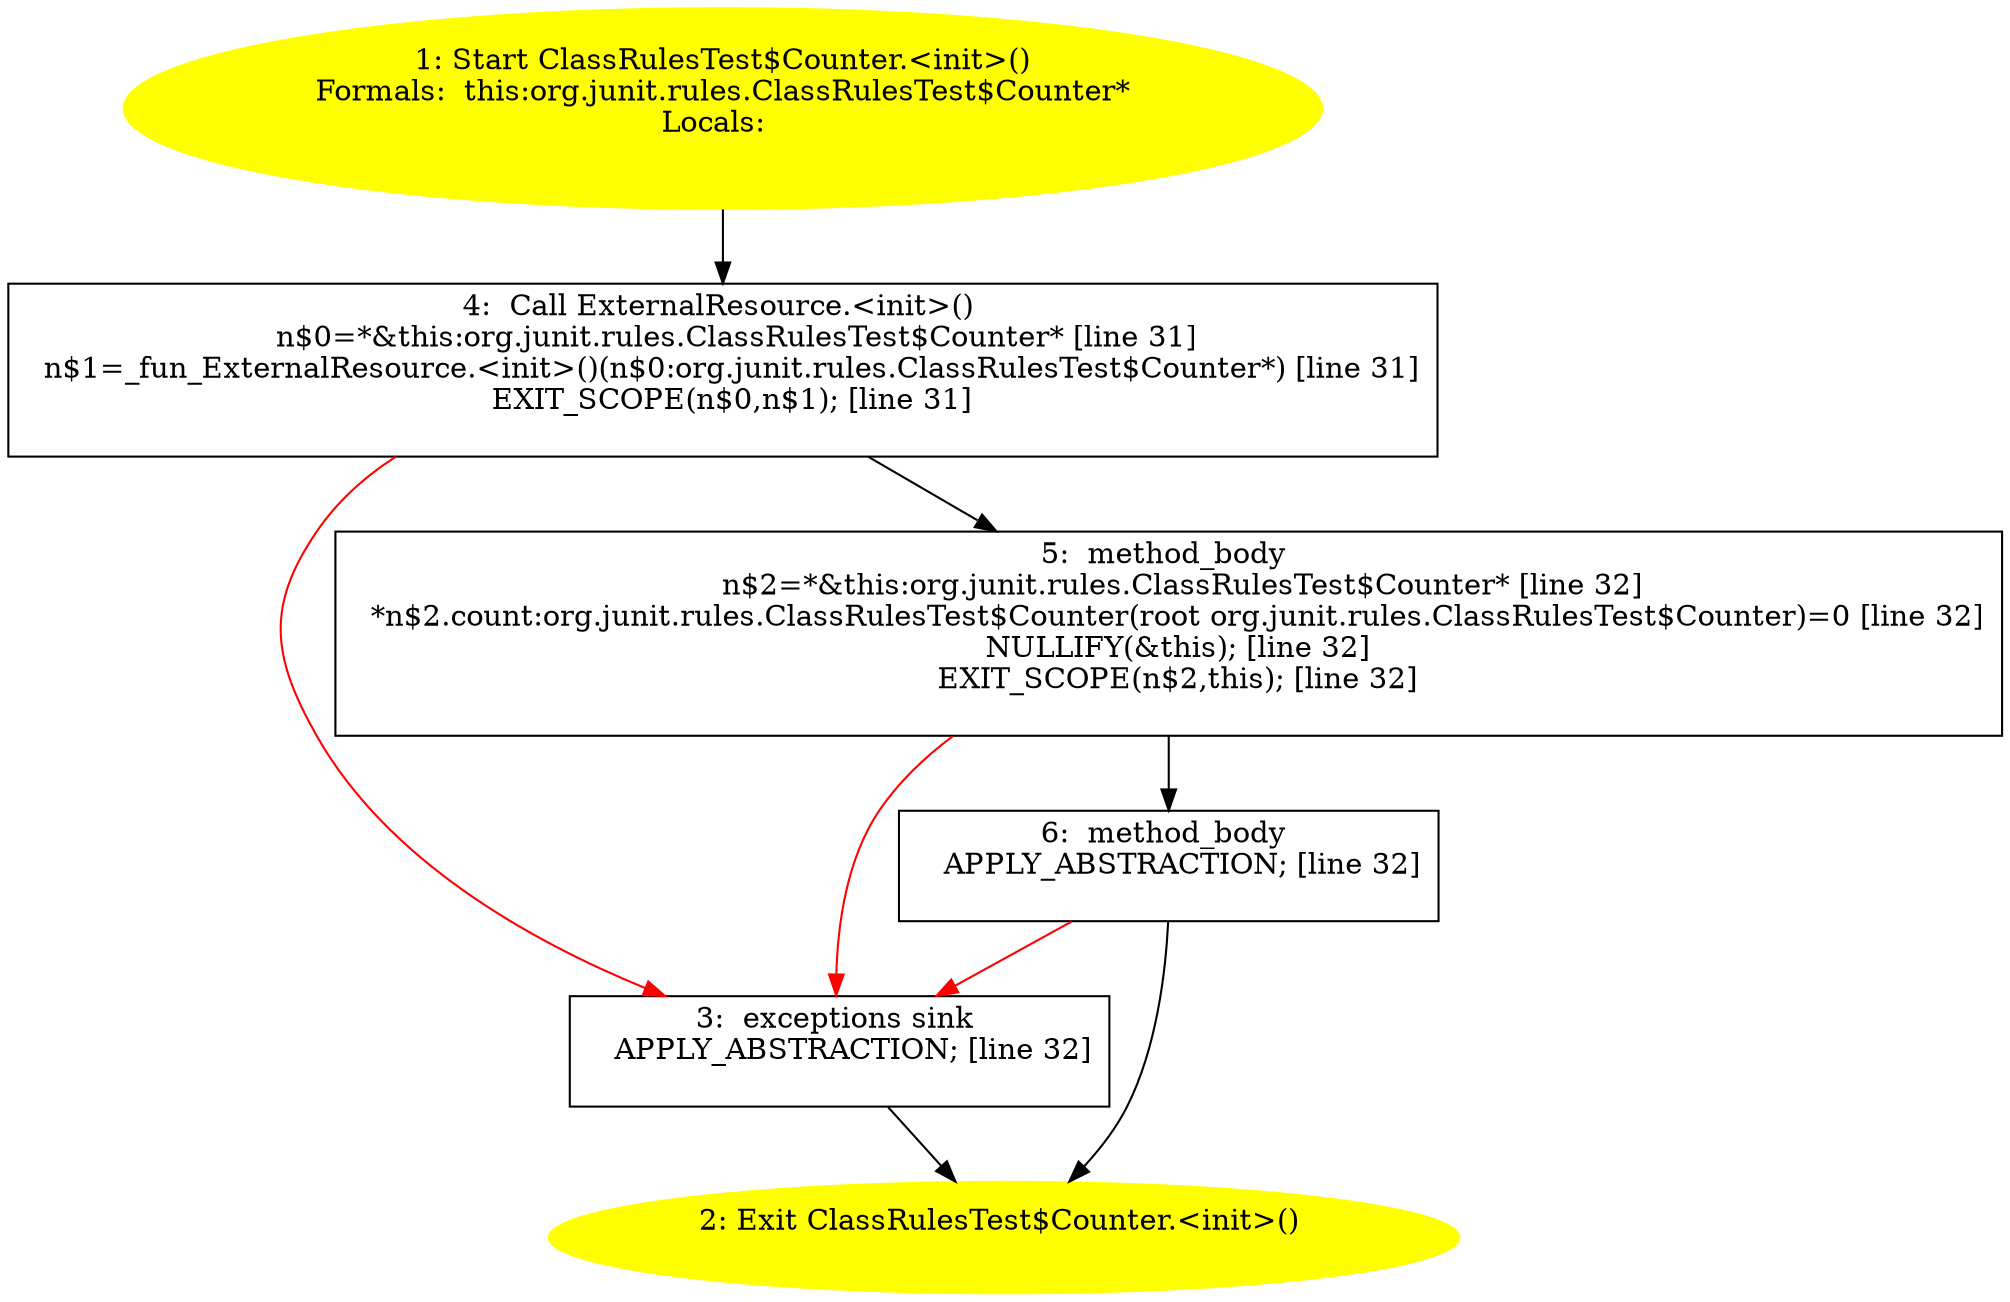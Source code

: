 /* @generated */
digraph cfg {
"org.junit.rules.ClassRulesTest$Counter.<init>().83926ef49e7bdbe567bf1a3f748c23cd_1" [label="1: Start ClassRulesTest$Counter.<init>()\nFormals:  this:org.junit.rules.ClassRulesTest$Counter*\nLocals:  \n  " color=yellow style=filled]
	

	 "org.junit.rules.ClassRulesTest$Counter.<init>().83926ef49e7bdbe567bf1a3f748c23cd_1" -> "org.junit.rules.ClassRulesTest$Counter.<init>().83926ef49e7bdbe567bf1a3f748c23cd_4" ;
"org.junit.rules.ClassRulesTest$Counter.<init>().83926ef49e7bdbe567bf1a3f748c23cd_2" [label="2: Exit ClassRulesTest$Counter.<init>() \n  " color=yellow style=filled]
	

"org.junit.rules.ClassRulesTest$Counter.<init>().83926ef49e7bdbe567bf1a3f748c23cd_3" [label="3:  exceptions sink \n   APPLY_ABSTRACTION; [line 32]\n " shape="box"]
	

	 "org.junit.rules.ClassRulesTest$Counter.<init>().83926ef49e7bdbe567bf1a3f748c23cd_3" -> "org.junit.rules.ClassRulesTest$Counter.<init>().83926ef49e7bdbe567bf1a3f748c23cd_2" ;
"org.junit.rules.ClassRulesTest$Counter.<init>().83926ef49e7bdbe567bf1a3f748c23cd_4" [label="4:  Call ExternalResource.<init>() \n   n$0=*&this:org.junit.rules.ClassRulesTest$Counter* [line 31]\n  n$1=_fun_ExternalResource.<init>()(n$0:org.junit.rules.ClassRulesTest$Counter*) [line 31]\n  EXIT_SCOPE(n$0,n$1); [line 31]\n " shape="box"]
	

	 "org.junit.rules.ClassRulesTest$Counter.<init>().83926ef49e7bdbe567bf1a3f748c23cd_4" -> "org.junit.rules.ClassRulesTest$Counter.<init>().83926ef49e7bdbe567bf1a3f748c23cd_5" ;
	 "org.junit.rules.ClassRulesTest$Counter.<init>().83926ef49e7bdbe567bf1a3f748c23cd_4" -> "org.junit.rules.ClassRulesTest$Counter.<init>().83926ef49e7bdbe567bf1a3f748c23cd_3" [color="red" ];
"org.junit.rules.ClassRulesTest$Counter.<init>().83926ef49e7bdbe567bf1a3f748c23cd_5" [label="5:  method_body \n   n$2=*&this:org.junit.rules.ClassRulesTest$Counter* [line 32]\n  *n$2.count:org.junit.rules.ClassRulesTest$Counter(root org.junit.rules.ClassRulesTest$Counter)=0 [line 32]\n  NULLIFY(&this); [line 32]\n  EXIT_SCOPE(n$2,this); [line 32]\n " shape="box"]
	

	 "org.junit.rules.ClassRulesTest$Counter.<init>().83926ef49e7bdbe567bf1a3f748c23cd_5" -> "org.junit.rules.ClassRulesTest$Counter.<init>().83926ef49e7bdbe567bf1a3f748c23cd_6" ;
	 "org.junit.rules.ClassRulesTest$Counter.<init>().83926ef49e7bdbe567bf1a3f748c23cd_5" -> "org.junit.rules.ClassRulesTest$Counter.<init>().83926ef49e7bdbe567bf1a3f748c23cd_3" [color="red" ];
"org.junit.rules.ClassRulesTest$Counter.<init>().83926ef49e7bdbe567bf1a3f748c23cd_6" [label="6:  method_body \n   APPLY_ABSTRACTION; [line 32]\n " shape="box"]
	

	 "org.junit.rules.ClassRulesTest$Counter.<init>().83926ef49e7bdbe567bf1a3f748c23cd_6" -> "org.junit.rules.ClassRulesTest$Counter.<init>().83926ef49e7bdbe567bf1a3f748c23cd_2" ;
	 "org.junit.rules.ClassRulesTest$Counter.<init>().83926ef49e7bdbe567bf1a3f748c23cd_6" -> "org.junit.rules.ClassRulesTest$Counter.<init>().83926ef49e7bdbe567bf1a3f748c23cd_3" [color="red" ];
}
